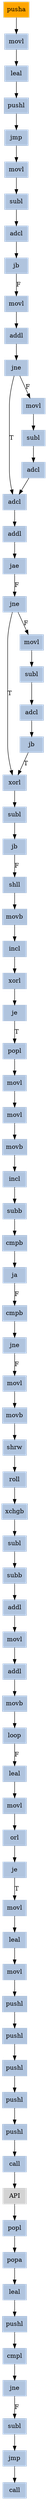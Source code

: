 strict digraph G {
	graph [bgcolor=transparent,
		name=G
	];
	node [color=lightsteelblue,
		fillcolor=lightsteelblue,
		shape=rectangle,
		style=filled
	];
	"0x0048b7f0"	[label=movl];
	"0x0048b7f2"	[label=movb];
	"0x0048b7f0" -> "0x0048b7f2"	[color="#000000"];
	"0x0048b753"	[label=xorl];
	"0x0048b755"	[label=subl];
	"0x0048b753" -> "0x0048b755"	[color="#000000"];
	"0x0048b7fe"	[label=subl];
	"0x0048b800"	[label=subb];
	"0x0048b7fe" -> "0x0048b800"	[color="#000000"];
	"0x0048b814"	[label=movl];
	"0x0048b816"	[label=orl];
	"0x0048b814" -> "0x0048b816"	[color="#000000"];
	"0x0048b7db"	[label=movl];
	"0x0048b7dd"	[label=movl];
	"0x0048b7db" -> "0x0048b7dd"	[color="#000000"];
	"0x0048b6fc"	[label=pushl];
	"0x0048b6fd"	[label=jmp];
	"0x0048b6fc" -> "0x0048b6fd"	[color="#000000"];
	"0x0048b807"	[label=addl];
	"0x0048b80a"	[label=movb];
	"0x0048b807" -> "0x0048b80a"	[color="#000000"];
	"0x0048b803"	[label=addl];
	"0x0048b800" -> "0x0048b803"	[color="#000000"];
	"0x0048b721"	[label=adcl];
	"0x0048b723"	[label=adcl];
	"0x0048b721" -> "0x0048b723"	[color="#000000"];
	"0x0048b70c"	[label=subl];
	"0x0048b70f"	[label=adcl];
	"0x0048b70c" -> "0x0048b70f"	[color="#000000"];
	"0x0048b7e2"	[label=movb];
	"0x0048b7dd" -> "0x0048b7e2"	[color="#000000"];
	"0x0048b763"	[label=je];
	"0x0048b7da"	[label=popl];
	"0x0048b763" -> "0x0048b7da"	[color="#000000",
		label=T];
	"0x0048b875"	[label=pushl];
	"0x0048b876"	[label=call];
	"0x0048b875" -> "0x0048b876"	[color="#000000"];
	"0x0048b805"	[label=movl];
	"0x0048b805" -> "0x0048b807"	[color="#000000"];
	"0x0048b7ee"	[label=jne];
	"0x0048b7ee" -> "0x0048b7f0"	[color="#000000",
		label=F];
	"0x0048b71a"	[label=jne];
	"0x0048b71a" -> "0x0048b723"	[color="#000000",
		label=T];
	"0x0048b71c"	[label=movl];
	"0x0048b71a" -> "0x0048b71c"	[color="#000000",
		label=F];
	"0x0048b7da" -> "0x0048b7db"	[color="#000000"];
	"0x0048b6f6"	[label=leal];
	"0x0048b6f6" -> "0x0048b6fc"	[color="#000000"];
	"0x0048b818"	[label=je];
	"0x0048b85f"	[label=movl];
	"0x0048b818" -> "0x0048b85f"	[color="#000000",
		label=T];
	"0x0048b758"	[label=jb];
	"0x0048b75a"	[label=shll];
	"0x0048b758" -> "0x0048b75a"	[color="#000000",
		label=F];
	"0x0048b865"	[label=leal];
	"0x0048b85f" -> "0x0048b865"	[color="#000000"];
	"0x0048b70a"	[label=movl];
	"0x0048b70a" -> "0x0048b70c"	[color="#000000"];
	"0x00415757"	[label=call];
	"0x0048b75f"	[label=incl];
	"0x0048b760"	[label=xorl];
	"0x0048b75f" -> "0x0048b760"	[color="#000000"];
	"0x0048b718"	[label=addl];
	"0x0048b718" -> "0x0048b71a"	[color="#000000"];
	"0x0048b870"	[label=pushl];
	"0x0048b871"	[label=pushl];
	"0x0048b870" -> "0x0048b871"	[color="#000000"];
	"0x0048b86b"	[label=movl];
	"0x0048b86b" -> "0x0048b870"	[color="#000000"];
	"0x0048b7f5"	[label=shrw];
	"0x0048b7f2" -> "0x0048b7f5"	[color="#000000"];
	"0x0048b80c"	[label=loop];
	"0x0048b80e"	[label=leal];
	"0x0048b80c" -> "0x0048b80e"	[color="#000000",
		label=F];
	"0x0048b75d"	[label=movb];
	"0x0048b75d" -> "0x0048b75f"	[color="#000000"];
	"0x0048b895"	[label=cmpl];
	"0x0048b897"	[label=jne];
	"0x0048b895" -> "0x0048b897"	[color="#000000"];
	"0x0048b865" -> "0x0048b86b"	[color="#000000"];
	VirtualProtect_kernel32_dll	[color=lightgrey,
		fillcolor=lightgrey,
		label=API];
	"0x0048b88d"	[label=popl];
	VirtualProtect_kernel32_dll -> "0x0048b88d"	[color="#000000"];
	"0x0048b80e" -> "0x0048b814"	[color="#000000"];
	"0x0048b72b"	[label=movl];
	"0x0048b72d"	[label=subl];
	"0x0048b72b" -> "0x0048b72d"	[color="#000000"];
	"0x0048b7eb"	[label=cmpb];
	"0x0048b7eb" -> "0x0048b7ee"	[color="#000000"];
	"0x0048b725"	[label=addl];
	"0x0048b727"	[label=jae];
	"0x0048b725" -> "0x0048b727"	[color="#000000"];
	"0x0048b713"	[label=movl];
	"0x0048b713" -> "0x0048b718"	[color="#000000"];
	"0x0048b893"	[label=pushl];
	"0x0048b893" -> "0x0048b895"	[color="#000000"];
	"0x0048b80a" -> "0x0048b80c"	[color="#000000"];
	"0x0048b71e"	[label=subl];
	"0x0048b71e" -> "0x0048b721"	[color="#000000"];
	"0x0048b88e"	[label=popa];
	"0x0048b88d" -> "0x0048b88e"	[color="#000000"];
	"0x0048b729"	[label=jne];
	"0x0048b727" -> "0x0048b729"	[color="#000000",
		label=F];
	"0x0048b723" -> "0x0048b725"	[color="#000000"];
	"0x0048b816" -> "0x0048b818"	[color="#000000"];
	"0x0048b7f9"	[label=roll];
	"0x0048b7fc"	[label=xchgb];
	"0x0048b7f9" -> "0x0048b7fc"	[color="#000000"];
	"0x0048b75a" -> "0x0048b75d"	[color="#000000"];
	"0x0048b89c"	[label=jmp];
	"0x0048b89c" -> "0x00415757"	[color="#000000"];
	"0x0048b872"	[label=pushl];
	"0x0048b871" -> "0x0048b872"	[color="#000000"];
	"0x0048b7e4"	[label=incl];
	"0x0048b7e2" -> "0x0048b7e4"	[color="#000000"];
	"0x0048b899"	[label=subl];
	"0x0048b897" -> "0x0048b899"	[color="#000000",
		label=F];
	"0x0048b7e5"	[label=subb];
	"0x0048b7e4" -> "0x0048b7e5"	[color="#000000"];
	"0x0048b88f"	[label=leal];
	"0x0048b88f" -> "0x0048b893"	[color="#000000"];
	"0x0048b876" -> VirtualProtect_kernel32_dll	[color="#000000"];
	"0x0048b6f0"	[color=lightgrey,
		fillcolor=orange,
		label=pusha];
	"0x0048b6f1"	[label=movl];
	"0x0048b6f0" -> "0x0048b6f1"	[color="#000000"];
	"0x0048b71c" -> "0x0048b71e"	[color="#000000"];
	"0x0048b730"	[label=adcl];
	"0x0048b72d" -> "0x0048b730"	[color="#000000"];
	"0x0048b803" -> "0x0048b805"	[color="#000000"];
	"0x0048b874"	[label=pushl];
	"0x0048b874" -> "0x0048b875"	[color="#000000"];
	"0x0048b760" -> "0x0048b763"	[color="#000000"];
	"0x0048b88e" -> "0x0048b88f"	[color="#000000"];
	"0x0048b6fd" -> "0x0048b70a"	[color="#000000"];
	"0x0048b732"	[label=jb];
	"0x0048b732" -> "0x0048b753"	[color="#000000",
		label=T];
	"0x0048b7f5" -> "0x0048b7f9"	[color="#000000"];
	"0x0048b711"	[label=jb];
	"0x0048b70f" -> "0x0048b711"	[color="#000000"];
	"0x0048b7e7"	[label=cmpb];
	"0x0048b7e5" -> "0x0048b7e7"	[color="#000000"];
	"0x0048b872" -> "0x0048b874"	[color="#000000"];
	"0x0048b755" -> "0x0048b758"	[color="#000000"];
	"0x0048b729" -> "0x0048b753"	[color="#000000",
		label=T];
	"0x0048b729" -> "0x0048b72b"	[color="#000000",
		label=F];
	"0x0048b730" -> "0x0048b732"	[color="#000000"];
	"0x0048b7e9"	[label=ja];
	"0x0048b7e7" -> "0x0048b7e9"	[color="#000000"];
	"0x0048b7fc" -> "0x0048b7fe"	[color="#000000"];
	"0x0048b711" -> "0x0048b713"	[color="#000000",
		label=F];
	"0x0048b899" -> "0x0048b89c"	[color="#000000"];
	"0x0048b6f1" -> "0x0048b6f6"	[color="#000000"];
	"0x0048b7e9" -> "0x0048b7eb"	[color="#000000",
		label=F];
}

